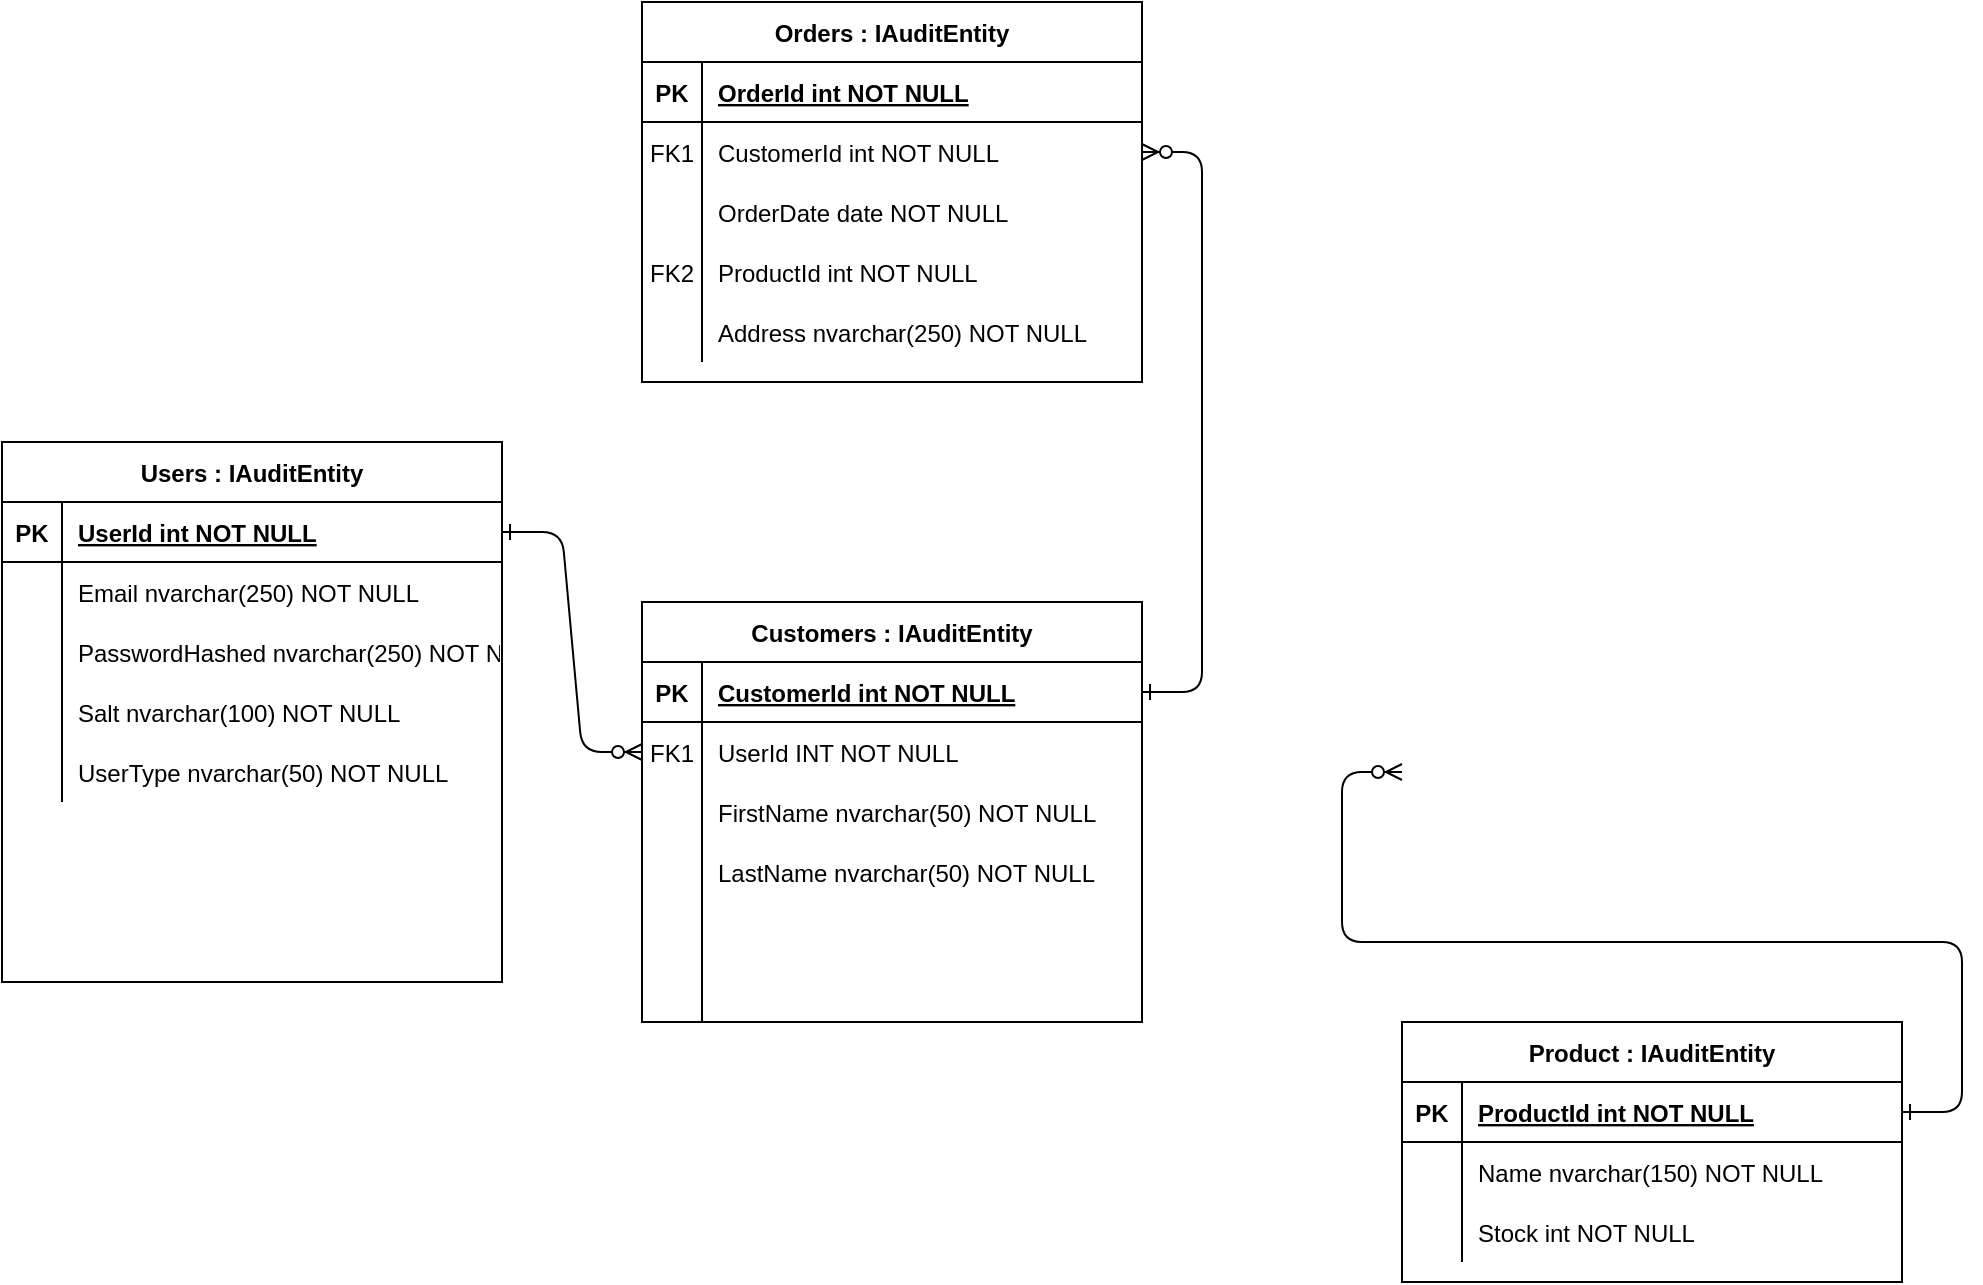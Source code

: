 <mxfile version="14.9.2" type="github">
  <diagram id="R2lEEEUBdFMjLlhIrx00" name="Page-1">
    <mxGraphModel dx="1734" dy="1903" grid="1" gridSize="10" guides="1" tooltips="1" connect="1" arrows="1" fold="1" page="1" pageScale="1" pageWidth="850" pageHeight="1100" math="0" shadow="0" extFonts="Permanent Marker^https://fonts.googleapis.com/css?family=Permanent+Marker">
      <root>
        <mxCell id="0" />
        <mxCell id="1" parent="0" />
        <mxCell id="C-vyLk0tnHw3VtMMgP7b-1" value="" style="edgeStyle=entityRelationEdgeStyle;endArrow=ERzeroToMany;startArrow=ERone;endFill=1;startFill=0;" parent="1" source="C-vyLk0tnHw3VtMMgP7b-24" target="C-vyLk0tnHw3VtMMgP7b-6" edge="1">
          <mxGeometry width="100" height="100" relative="1" as="geometry">
            <mxPoint x="340" y="720" as="sourcePoint" />
            <mxPoint x="440" y="620" as="targetPoint" />
          </mxGeometry>
        </mxCell>
        <mxCell id="C-vyLk0tnHw3VtMMgP7b-2" value="Orders : IAuditEntity" style="shape=table;startSize=30;container=1;collapsible=1;childLayout=tableLayout;fixedRows=1;rowLines=0;fontStyle=1;align=center;resizeLast=1;" parent="1" vertex="1">
          <mxGeometry x="330" y="-190" width="250" height="190" as="geometry" />
        </mxCell>
        <mxCell id="C-vyLk0tnHw3VtMMgP7b-3" value="" style="shape=partialRectangle;collapsible=0;dropTarget=0;pointerEvents=0;fillColor=none;points=[[0,0.5],[1,0.5]];portConstraint=eastwest;top=0;left=0;right=0;bottom=1;" parent="C-vyLk0tnHw3VtMMgP7b-2" vertex="1">
          <mxGeometry y="30" width="250" height="30" as="geometry" />
        </mxCell>
        <mxCell id="C-vyLk0tnHw3VtMMgP7b-4" value="PK" style="shape=partialRectangle;overflow=hidden;connectable=0;fillColor=none;top=0;left=0;bottom=0;right=0;fontStyle=1;" parent="C-vyLk0tnHw3VtMMgP7b-3" vertex="1">
          <mxGeometry width="30" height="30" as="geometry" />
        </mxCell>
        <mxCell id="C-vyLk0tnHw3VtMMgP7b-5" value="OrderId int NOT NULL " style="shape=partialRectangle;overflow=hidden;connectable=0;fillColor=none;top=0;left=0;bottom=0;right=0;align=left;spacingLeft=6;fontStyle=5;" parent="C-vyLk0tnHw3VtMMgP7b-3" vertex="1">
          <mxGeometry x="30" width="220" height="30" as="geometry" />
        </mxCell>
        <mxCell id="C-vyLk0tnHw3VtMMgP7b-6" value="" style="shape=partialRectangle;collapsible=0;dropTarget=0;pointerEvents=0;fillColor=none;points=[[0,0.5],[1,0.5]];portConstraint=eastwest;top=0;left=0;right=0;bottom=0;" parent="C-vyLk0tnHw3VtMMgP7b-2" vertex="1">
          <mxGeometry y="60" width="250" height="30" as="geometry" />
        </mxCell>
        <mxCell id="C-vyLk0tnHw3VtMMgP7b-7" value="FK1" style="shape=partialRectangle;overflow=hidden;connectable=0;fillColor=none;top=0;left=0;bottom=0;right=0;" parent="C-vyLk0tnHw3VtMMgP7b-6" vertex="1">
          <mxGeometry width="30" height="30" as="geometry" />
        </mxCell>
        <mxCell id="C-vyLk0tnHw3VtMMgP7b-8" value="CustomerId int NOT NULL" style="shape=partialRectangle;overflow=hidden;connectable=0;fillColor=none;top=0;left=0;bottom=0;right=0;align=left;spacingLeft=6;" parent="C-vyLk0tnHw3VtMMgP7b-6" vertex="1">
          <mxGeometry x="30" width="220" height="30" as="geometry" />
        </mxCell>
        <mxCell id="C-vyLk0tnHw3VtMMgP7b-9" value="" style="shape=partialRectangle;collapsible=0;dropTarget=0;pointerEvents=0;fillColor=none;points=[[0,0.5],[1,0.5]];portConstraint=eastwest;top=0;left=0;right=0;bottom=0;" parent="C-vyLk0tnHw3VtMMgP7b-2" vertex="1">
          <mxGeometry y="90" width="250" height="30" as="geometry" />
        </mxCell>
        <mxCell id="C-vyLk0tnHw3VtMMgP7b-10" value="" style="shape=partialRectangle;overflow=hidden;connectable=0;fillColor=none;top=0;left=0;bottom=0;right=0;" parent="C-vyLk0tnHw3VtMMgP7b-9" vertex="1">
          <mxGeometry width="30" height="30" as="geometry" />
        </mxCell>
        <mxCell id="C-vyLk0tnHw3VtMMgP7b-11" value="OrderDate date NOT NULL" style="shape=partialRectangle;overflow=hidden;connectable=0;fillColor=none;top=0;left=0;bottom=0;right=0;align=left;spacingLeft=6;" parent="C-vyLk0tnHw3VtMMgP7b-9" vertex="1">
          <mxGeometry x="30" width="220" height="30" as="geometry" />
        </mxCell>
        <mxCell id="aVcQF3tkUyC5QHWz97RH-51" value="" style="shape=partialRectangle;collapsible=0;dropTarget=0;pointerEvents=0;fillColor=none;points=[[0,0.5],[1,0.5]];portConstraint=eastwest;top=0;left=0;right=0;bottom=0;" vertex="1" parent="C-vyLk0tnHw3VtMMgP7b-2">
          <mxGeometry y="120" width="250" height="30" as="geometry" />
        </mxCell>
        <mxCell id="aVcQF3tkUyC5QHWz97RH-52" value="FK2" style="shape=partialRectangle;overflow=hidden;connectable=0;fillColor=none;top=0;left=0;bottom=0;right=0;" vertex="1" parent="aVcQF3tkUyC5QHWz97RH-51">
          <mxGeometry width="30" height="30" as="geometry" />
        </mxCell>
        <mxCell id="aVcQF3tkUyC5QHWz97RH-53" value="ProductId int NOT NULL" style="shape=partialRectangle;overflow=hidden;connectable=0;fillColor=none;top=0;left=0;bottom=0;right=0;align=left;spacingLeft=6;" vertex="1" parent="aVcQF3tkUyC5QHWz97RH-51">
          <mxGeometry x="30" width="220" height="30" as="geometry" />
        </mxCell>
        <mxCell id="aVcQF3tkUyC5QHWz97RH-54" value="" style="shape=partialRectangle;collapsible=0;dropTarget=0;pointerEvents=0;fillColor=none;points=[[0,0.5],[1,0.5]];portConstraint=eastwest;top=0;left=0;right=0;bottom=0;" vertex="1" parent="C-vyLk0tnHw3VtMMgP7b-2">
          <mxGeometry y="150" width="250" height="30" as="geometry" />
        </mxCell>
        <mxCell id="aVcQF3tkUyC5QHWz97RH-55" value="" style="shape=partialRectangle;overflow=hidden;connectable=0;fillColor=none;top=0;left=0;bottom=0;right=0;" vertex="1" parent="aVcQF3tkUyC5QHWz97RH-54">
          <mxGeometry width="30" height="30" as="geometry" />
        </mxCell>
        <mxCell id="aVcQF3tkUyC5QHWz97RH-56" value="Address nvarchar(250) NOT NULL" style="shape=partialRectangle;overflow=hidden;connectable=0;fillColor=none;top=0;left=0;bottom=0;right=0;align=left;spacingLeft=6;" vertex="1" parent="aVcQF3tkUyC5QHWz97RH-54">
          <mxGeometry x="30" width="220" height="30" as="geometry" />
        </mxCell>
        <mxCell id="C-vyLk0tnHw3VtMMgP7b-23" value="Customers : IAuditEntity" style="shape=table;startSize=30;container=1;collapsible=1;childLayout=tableLayout;fixedRows=1;rowLines=0;fontStyle=1;align=center;resizeLast=1;" parent="1" vertex="1">
          <mxGeometry x="330" y="110" width="250" height="210" as="geometry" />
        </mxCell>
        <mxCell id="C-vyLk0tnHw3VtMMgP7b-24" value="" style="shape=partialRectangle;collapsible=0;dropTarget=0;pointerEvents=0;fillColor=none;points=[[0,0.5],[1,0.5]];portConstraint=eastwest;top=0;left=0;right=0;bottom=1;" parent="C-vyLk0tnHw3VtMMgP7b-23" vertex="1">
          <mxGeometry y="30" width="250" height="30" as="geometry" />
        </mxCell>
        <mxCell id="C-vyLk0tnHw3VtMMgP7b-25" value="PK" style="shape=partialRectangle;overflow=hidden;connectable=0;fillColor=none;top=0;left=0;bottom=0;right=0;fontStyle=1;" parent="C-vyLk0tnHw3VtMMgP7b-24" vertex="1">
          <mxGeometry width="30" height="30" as="geometry" />
        </mxCell>
        <mxCell id="C-vyLk0tnHw3VtMMgP7b-26" value="CustomerId int NOT NULL " style="shape=partialRectangle;overflow=hidden;connectable=0;fillColor=none;top=0;left=0;bottom=0;right=0;align=left;spacingLeft=6;fontStyle=5;" parent="C-vyLk0tnHw3VtMMgP7b-24" vertex="1">
          <mxGeometry x="30" width="220" height="30" as="geometry" />
        </mxCell>
        <mxCell id="aVcQF3tkUyC5QHWz97RH-11" value="" style="shape=partialRectangle;collapsible=0;dropTarget=0;pointerEvents=0;fillColor=none;points=[[0,0.5],[1,0.5]];portConstraint=eastwest;top=0;left=0;right=0;bottom=0;" vertex="1" parent="C-vyLk0tnHw3VtMMgP7b-23">
          <mxGeometry y="60" width="250" height="30" as="geometry" />
        </mxCell>
        <mxCell id="aVcQF3tkUyC5QHWz97RH-12" value="FK1" style="shape=partialRectangle;overflow=hidden;connectable=0;fillColor=none;top=0;left=0;bottom=0;right=0;" vertex="1" parent="aVcQF3tkUyC5QHWz97RH-11">
          <mxGeometry width="30" height="30" as="geometry" />
        </mxCell>
        <mxCell id="aVcQF3tkUyC5QHWz97RH-13" value="UserId INT NOT NULL" style="shape=partialRectangle;overflow=hidden;connectable=0;fillColor=none;top=0;left=0;bottom=0;right=0;align=left;spacingLeft=6;" vertex="1" parent="aVcQF3tkUyC5QHWz97RH-11">
          <mxGeometry x="30" width="220" height="30" as="geometry" />
        </mxCell>
        <mxCell id="aVcQF3tkUyC5QHWz97RH-24" value="" style="shape=partialRectangle;collapsible=0;dropTarget=0;pointerEvents=0;fillColor=none;points=[[0,0.5],[1,0.5]];portConstraint=eastwest;top=0;left=0;right=0;bottom=0;" vertex="1" parent="C-vyLk0tnHw3VtMMgP7b-23">
          <mxGeometry y="90" width="250" height="30" as="geometry" />
        </mxCell>
        <mxCell id="aVcQF3tkUyC5QHWz97RH-25" value="" style="shape=partialRectangle;overflow=hidden;connectable=0;fillColor=none;top=0;left=0;bottom=0;right=0;" vertex="1" parent="aVcQF3tkUyC5QHWz97RH-24">
          <mxGeometry width="30" height="30" as="geometry" />
        </mxCell>
        <mxCell id="aVcQF3tkUyC5QHWz97RH-26" value="FirstName nvarchar(50) NOT NULL" style="shape=partialRectangle;overflow=hidden;connectable=0;fillColor=none;top=0;left=0;bottom=0;right=0;align=left;spacingLeft=6;" vertex="1" parent="aVcQF3tkUyC5QHWz97RH-24">
          <mxGeometry x="30" width="220" height="30" as="geometry" />
        </mxCell>
        <mxCell id="aVcQF3tkUyC5QHWz97RH-27" value="" style="shape=partialRectangle;collapsible=0;dropTarget=0;pointerEvents=0;fillColor=none;points=[[0,0.5],[1,0.5]];portConstraint=eastwest;top=0;left=0;right=0;bottom=0;" vertex="1" parent="C-vyLk0tnHw3VtMMgP7b-23">
          <mxGeometry y="120" width="250" height="30" as="geometry" />
        </mxCell>
        <mxCell id="aVcQF3tkUyC5QHWz97RH-28" value="" style="shape=partialRectangle;overflow=hidden;connectable=0;fillColor=none;top=0;left=0;bottom=0;right=0;" vertex="1" parent="aVcQF3tkUyC5QHWz97RH-27">
          <mxGeometry width="30" height="30" as="geometry" />
        </mxCell>
        <mxCell id="aVcQF3tkUyC5QHWz97RH-29" value="LastName nvarchar(50) NOT NULL" style="shape=partialRectangle;overflow=hidden;connectable=0;fillColor=none;top=0;left=0;bottom=0;right=0;align=left;spacingLeft=6;" vertex="1" parent="aVcQF3tkUyC5QHWz97RH-27">
          <mxGeometry x="30" width="220" height="30" as="geometry" />
        </mxCell>
        <mxCell id="aVcQF3tkUyC5QHWz97RH-5" value="" style="shape=partialRectangle;collapsible=0;dropTarget=0;pointerEvents=0;fillColor=none;points=[[0,0.5],[1,0.5]];portConstraint=eastwest;top=0;left=0;right=0;bottom=0;" vertex="1" parent="C-vyLk0tnHw3VtMMgP7b-23">
          <mxGeometry y="150" width="250" height="30" as="geometry" />
        </mxCell>
        <mxCell id="aVcQF3tkUyC5QHWz97RH-6" value="" style="shape=partialRectangle;overflow=hidden;connectable=0;fillColor=none;top=0;left=0;bottom=0;right=0;" vertex="1" parent="aVcQF3tkUyC5QHWz97RH-5">
          <mxGeometry width="30" height="30" as="geometry" />
        </mxCell>
        <mxCell id="aVcQF3tkUyC5QHWz97RH-7" value="" style="shape=partialRectangle;overflow=hidden;connectable=0;fillColor=none;top=0;left=0;bottom=0;right=0;align=left;spacingLeft=6;" vertex="1" parent="aVcQF3tkUyC5QHWz97RH-5">
          <mxGeometry x="30" width="220" height="30" as="geometry" />
        </mxCell>
        <mxCell id="aVcQF3tkUyC5QHWz97RH-8" value="" style="shape=partialRectangle;collapsible=0;dropTarget=0;pointerEvents=0;fillColor=none;points=[[0,0.5],[1,0.5]];portConstraint=eastwest;top=0;left=0;right=0;bottom=0;" vertex="1" parent="C-vyLk0tnHw3VtMMgP7b-23">
          <mxGeometry y="180" width="250" height="30" as="geometry" />
        </mxCell>
        <mxCell id="aVcQF3tkUyC5QHWz97RH-9" value="" style="shape=partialRectangle;overflow=hidden;connectable=0;fillColor=none;top=0;left=0;bottom=0;right=0;" vertex="1" parent="aVcQF3tkUyC5QHWz97RH-8">
          <mxGeometry width="30" height="30" as="geometry" />
        </mxCell>
        <mxCell id="aVcQF3tkUyC5QHWz97RH-10" value="" style="shape=partialRectangle;overflow=hidden;connectable=0;fillColor=none;top=0;left=0;bottom=0;right=0;align=left;spacingLeft=6;" vertex="1" parent="aVcQF3tkUyC5QHWz97RH-8">
          <mxGeometry x="30" width="220" height="30" as="geometry" />
        </mxCell>
        <mxCell id="aVcQF3tkUyC5QHWz97RH-14" value="Users : IAuditEntity" style="shape=table;startSize=30;container=1;collapsible=1;childLayout=tableLayout;fixedRows=1;rowLines=0;fontStyle=1;align=center;resizeLast=1;" vertex="1" parent="1">
          <mxGeometry x="10" y="30" width="250" height="270" as="geometry" />
        </mxCell>
        <mxCell id="aVcQF3tkUyC5QHWz97RH-15" value="" style="shape=partialRectangle;collapsible=0;dropTarget=0;pointerEvents=0;fillColor=none;points=[[0,0.5],[1,0.5]];portConstraint=eastwest;top=0;left=0;right=0;bottom=1;" vertex="1" parent="aVcQF3tkUyC5QHWz97RH-14">
          <mxGeometry y="30" width="250" height="30" as="geometry" />
        </mxCell>
        <mxCell id="aVcQF3tkUyC5QHWz97RH-16" value="PK" style="shape=partialRectangle;overflow=hidden;connectable=0;fillColor=none;top=0;left=0;bottom=0;right=0;fontStyle=1;" vertex="1" parent="aVcQF3tkUyC5QHWz97RH-15">
          <mxGeometry width="30" height="30" as="geometry" />
        </mxCell>
        <mxCell id="aVcQF3tkUyC5QHWz97RH-17" value="UserId int NOT NULL " style="shape=partialRectangle;overflow=hidden;connectable=0;fillColor=none;top=0;left=0;bottom=0;right=0;align=left;spacingLeft=6;fontStyle=5;" vertex="1" parent="aVcQF3tkUyC5QHWz97RH-15">
          <mxGeometry x="30" width="220" height="30" as="geometry" />
        </mxCell>
        <mxCell id="aVcQF3tkUyC5QHWz97RH-21" value="" style="shape=partialRectangle;collapsible=0;dropTarget=0;pointerEvents=0;fillColor=none;points=[[0,0.5],[1,0.5]];portConstraint=eastwest;top=0;left=0;right=0;bottom=0;" vertex="1" parent="aVcQF3tkUyC5QHWz97RH-14">
          <mxGeometry y="60" width="250" height="30" as="geometry" />
        </mxCell>
        <mxCell id="aVcQF3tkUyC5QHWz97RH-22" value="" style="shape=partialRectangle;overflow=hidden;connectable=0;fillColor=none;top=0;left=0;bottom=0;right=0;" vertex="1" parent="aVcQF3tkUyC5QHWz97RH-21">
          <mxGeometry width="30" height="30" as="geometry" />
        </mxCell>
        <mxCell id="aVcQF3tkUyC5QHWz97RH-23" value="Email nvarchar(250) NOT NULL" style="shape=partialRectangle;overflow=hidden;connectable=0;fillColor=none;top=0;left=0;bottom=0;right=0;align=left;spacingLeft=6;" vertex="1" parent="aVcQF3tkUyC5QHWz97RH-21">
          <mxGeometry x="30" width="220" height="30" as="geometry" />
        </mxCell>
        <mxCell id="aVcQF3tkUyC5QHWz97RH-30" value="" style="shape=partialRectangle;collapsible=0;dropTarget=0;pointerEvents=0;fillColor=none;points=[[0,0.5],[1,0.5]];portConstraint=eastwest;top=0;left=0;right=0;bottom=0;" vertex="1" parent="aVcQF3tkUyC5QHWz97RH-14">
          <mxGeometry y="90" width="250" height="30" as="geometry" />
        </mxCell>
        <mxCell id="aVcQF3tkUyC5QHWz97RH-31" value="" style="shape=partialRectangle;overflow=hidden;connectable=0;fillColor=none;top=0;left=0;bottom=0;right=0;" vertex="1" parent="aVcQF3tkUyC5QHWz97RH-30">
          <mxGeometry width="30" height="30" as="geometry" />
        </mxCell>
        <mxCell id="aVcQF3tkUyC5QHWz97RH-32" value="PasswordHashed nvarchar(250) NOT NULL" style="shape=partialRectangle;overflow=hidden;connectable=0;fillColor=none;top=0;left=0;bottom=0;right=0;align=left;spacingLeft=6;" vertex="1" parent="aVcQF3tkUyC5QHWz97RH-30">
          <mxGeometry x="30" width="220" height="30" as="geometry" />
        </mxCell>
        <mxCell id="aVcQF3tkUyC5QHWz97RH-33" value="" style="shape=partialRectangle;collapsible=0;dropTarget=0;pointerEvents=0;fillColor=none;points=[[0,0.5],[1,0.5]];portConstraint=eastwest;top=0;left=0;right=0;bottom=0;" vertex="1" parent="aVcQF3tkUyC5QHWz97RH-14">
          <mxGeometry y="120" width="250" height="30" as="geometry" />
        </mxCell>
        <mxCell id="aVcQF3tkUyC5QHWz97RH-34" value="" style="shape=partialRectangle;overflow=hidden;connectable=0;fillColor=none;top=0;left=0;bottom=0;right=0;" vertex="1" parent="aVcQF3tkUyC5QHWz97RH-33">
          <mxGeometry width="30" height="30" as="geometry" />
        </mxCell>
        <mxCell id="aVcQF3tkUyC5QHWz97RH-35" value="Salt nvarchar(100) NOT NULL" style="shape=partialRectangle;overflow=hidden;connectable=0;fillColor=none;top=0;left=0;bottom=0;right=0;align=left;spacingLeft=6;" vertex="1" parent="aVcQF3tkUyC5QHWz97RH-33">
          <mxGeometry x="30" width="220" height="30" as="geometry" />
        </mxCell>
        <mxCell id="aVcQF3tkUyC5QHWz97RH-48" value="" style="shape=partialRectangle;collapsible=0;dropTarget=0;pointerEvents=0;fillColor=none;points=[[0,0.5],[1,0.5]];portConstraint=eastwest;top=0;left=0;right=0;bottom=0;" vertex="1" parent="aVcQF3tkUyC5QHWz97RH-14">
          <mxGeometry y="150" width="250" height="30" as="geometry" />
        </mxCell>
        <mxCell id="aVcQF3tkUyC5QHWz97RH-49" value="      " style="shape=partialRectangle;overflow=hidden;connectable=0;fillColor=none;top=0;left=0;bottom=0;right=0;" vertex="1" parent="aVcQF3tkUyC5QHWz97RH-48">
          <mxGeometry width="30" height="30" as="geometry" />
        </mxCell>
        <mxCell id="aVcQF3tkUyC5QHWz97RH-50" value="UserType nvarchar(50) NOT NULL" style="shape=partialRectangle;overflow=hidden;connectable=0;fillColor=none;top=0;left=0;bottom=0;right=0;align=left;spacingLeft=6;" vertex="1" parent="aVcQF3tkUyC5QHWz97RH-48">
          <mxGeometry x="30" width="220" height="30" as="geometry" />
        </mxCell>
        <mxCell id="aVcQF3tkUyC5QHWz97RH-37" value="" style="edgeStyle=entityRelationEdgeStyle;endArrow=ERzeroToMany;startArrow=ERone;endFill=1;startFill=0;entryX=0;entryY=0.5;entryDx=0;entryDy=0;" edge="1" parent="1" source="aVcQF3tkUyC5QHWz97RH-15" target="aVcQF3tkUyC5QHWz97RH-11">
          <mxGeometry width="100" height="100" relative="1" as="geometry">
            <mxPoint x="320" y="310" as="sourcePoint" />
            <mxPoint x="320" y="540" as="targetPoint" />
          </mxGeometry>
        </mxCell>
        <mxCell id="aVcQF3tkUyC5QHWz97RH-38" value="Product : IAuditEntity" style="shape=table;startSize=30;container=1;collapsible=1;childLayout=tableLayout;fixedRows=1;rowLines=0;fontStyle=1;align=center;resizeLast=1;" vertex="1" parent="1">
          <mxGeometry x="710" y="320" width="250" height="130" as="geometry" />
        </mxCell>
        <mxCell id="aVcQF3tkUyC5QHWz97RH-39" value="" style="shape=partialRectangle;collapsible=0;dropTarget=0;pointerEvents=0;fillColor=none;points=[[0,0.5],[1,0.5]];portConstraint=eastwest;top=0;left=0;right=0;bottom=1;" vertex="1" parent="aVcQF3tkUyC5QHWz97RH-38">
          <mxGeometry y="30" width="250" height="30" as="geometry" />
        </mxCell>
        <mxCell id="aVcQF3tkUyC5QHWz97RH-40" value="PK" style="shape=partialRectangle;overflow=hidden;connectable=0;fillColor=none;top=0;left=0;bottom=0;right=0;fontStyle=1;" vertex="1" parent="aVcQF3tkUyC5QHWz97RH-39">
          <mxGeometry width="30.0" height="30" as="geometry" />
        </mxCell>
        <mxCell id="aVcQF3tkUyC5QHWz97RH-41" value="ProductId int NOT NULL " style="shape=partialRectangle;overflow=hidden;connectable=0;fillColor=none;top=0;left=0;bottom=0;right=0;align=left;spacingLeft=6;fontStyle=5;" vertex="1" parent="aVcQF3tkUyC5QHWz97RH-39">
          <mxGeometry x="30.0" width="220.0" height="30" as="geometry" />
        </mxCell>
        <mxCell id="aVcQF3tkUyC5QHWz97RH-42" value="" style="shape=partialRectangle;collapsible=0;dropTarget=0;pointerEvents=0;fillColor=none;points=[[0,0.5],[1,0.5]];portConstraint=eastwest;top=0;left=0;right=0;bottom=0;" vertex="1" parent="aVcQF3tkUyC5QHWz97RH-38">
          <mxGeometry y="60" width="250" height="30" as="geometry" />
        </mxCell>
        <mxCell id="aVcQF3tkUyC5QHWz97RH-43" value="" style="shape=partialRectangle;overflow=hidden;connectable=0;fillColor=none;top=0;left=0;bottom=0;right=0;" vertex="1" parent="aVcQF3tkUyC5QHWz97RH-42">
          <mxGeometry width="30.0" height="30" as="geometry" />
        </mxCell>
        <mxCell id="aVcQF3tkUyC5QHWz97RH-44" value="Name nvarchar(150) NOT NULL" style="shape=partialRectangle;overflow=hidden;connectable=0;fillColor=none;top=0;left=0;bottom=0;right=0;align=left;spacingLeft=6;" vertex="1" parent="aVcQF3tkUyC5QHWz97RH-42">
          <mxGeometry x="30.0" width="220.0" height="30" as="geometry" />
        </mxCell>
        <mxCell id="aVcQF3tkUyC5QHWz97RH-45" value="" style="shape=partialRectangle;collapsible=0;dropTarget=0;pointerEvents=0;fillColor=none;points=[[0,0.5],[1,0.5]];portConstraint=eastwest;top=0;left=0;right=0;bottom=0;" vertex="1" parent="aVcQF3tkUyC5QHWz97RH-38">
          <mxGeometry y="90" width="250" height="30" as="geometry" />
        </mxCell>
        <mxCell id="aVcQF3tkUyC5QHWz97RH-46" value="" style="shape=partialRectangle;overflow=hidden;connectable=0;fillColor=none;top=0;left=0;bottom=0;right=0;" vertex="1" parent="aVcQF3tkUyC5QHWz97RH-45">
          <mxGeometry width="30.0" height="30" as="geometry" />
        </mxCell>
        <mxCell id="aVcQF3tkUyC5QHWz97RH-47" value="Stock int NOT NULL" style="shape=partialRectangle;overflow=hidden;connectable=0;fillColor=none;top=0;left=0;bottom=0;right=0;align=left;spacingLeft=6;" vertex="1" parent="aVcQF3tkUyC5QHWz97RH-45">
          <mxGeometry x="30.0" width="220.0" height="30" as="geometry" />
        </mxCell>
        <mxCell id="aVcQF3tkUyC5QHWz97RH-58" value="" style="edgeStyle=entityRelationEdgeStyle;endArrow=ERzeroToMany;startArrow=ERone;endFill=1;startFill=0;" edge="1" parent="1" source="aVcQF3tkUyC5QHWz97RH-39">
          <mxGeometry width="100" height="100" relative="1" as="geometry">
            <mxPoint x="380" y="450" as="sourcePoint" />
            <mxPoint x="710" y="195" as="targetPoint" />
          </mxGeometry>
        </mxCell>
      </root>
    </mxGraphModel>
  </diagram>
</mxfile>

